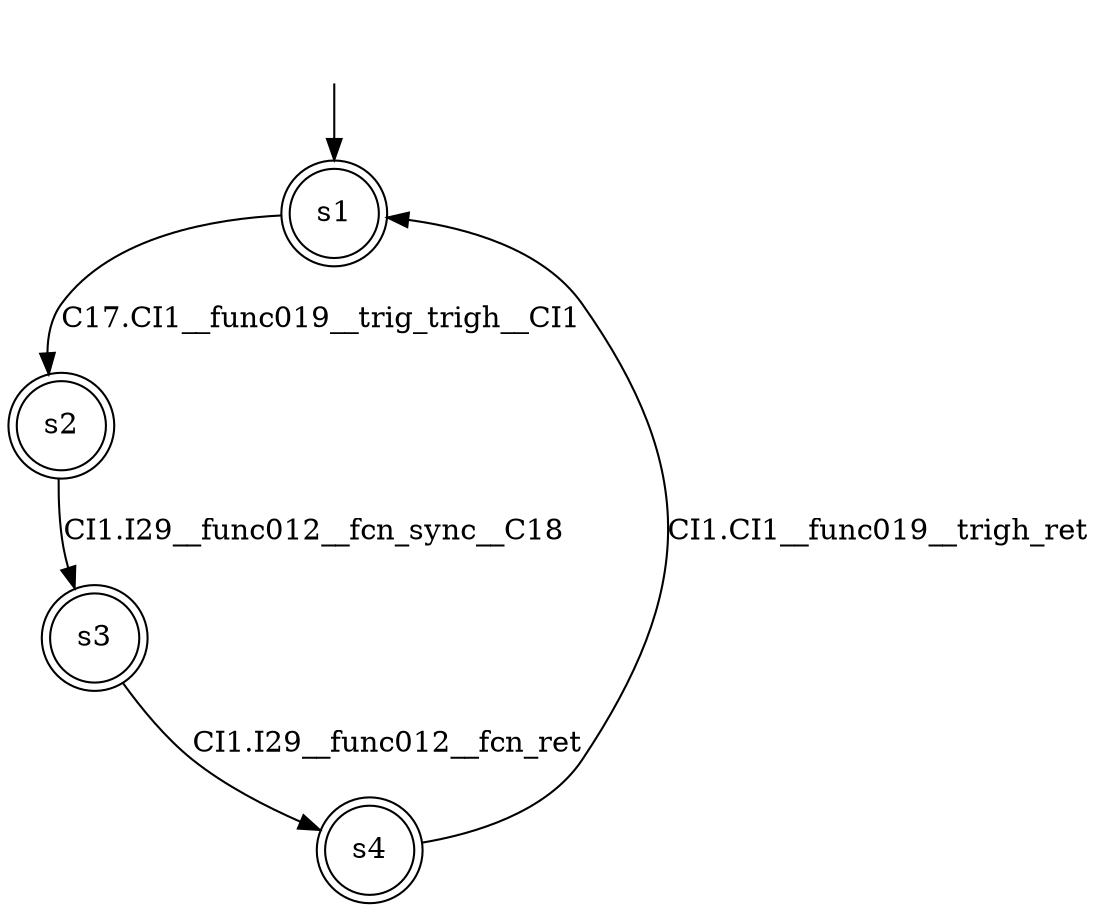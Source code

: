 digraph automaton {
	1 [label=<s1> shape="doublecircle"];
	2 [label=<s2> shape="doublecircle"];
	3 [label=<s3> shape="doublecircle"];
	4 [label=<s4> shape="doublecircle"];
	__init1 [label=<> shape="none"];
	__init1 -> 1;
	1 -> 2 [label=<C17.CI1__func019__trig_trigh__CI1> id="1-0-2"];
	2 -> 3 [label=<CI1.I29__func012__fcn_sync__C18> id="2-0-3"];
	3 -> 4 [label=<CI1.I29__func012__fcn_ret> id="3-0-4"];
	4 -> 1 [label=<CI1.CI1__func019__trigh_ret> id="4-0-1"];
}
